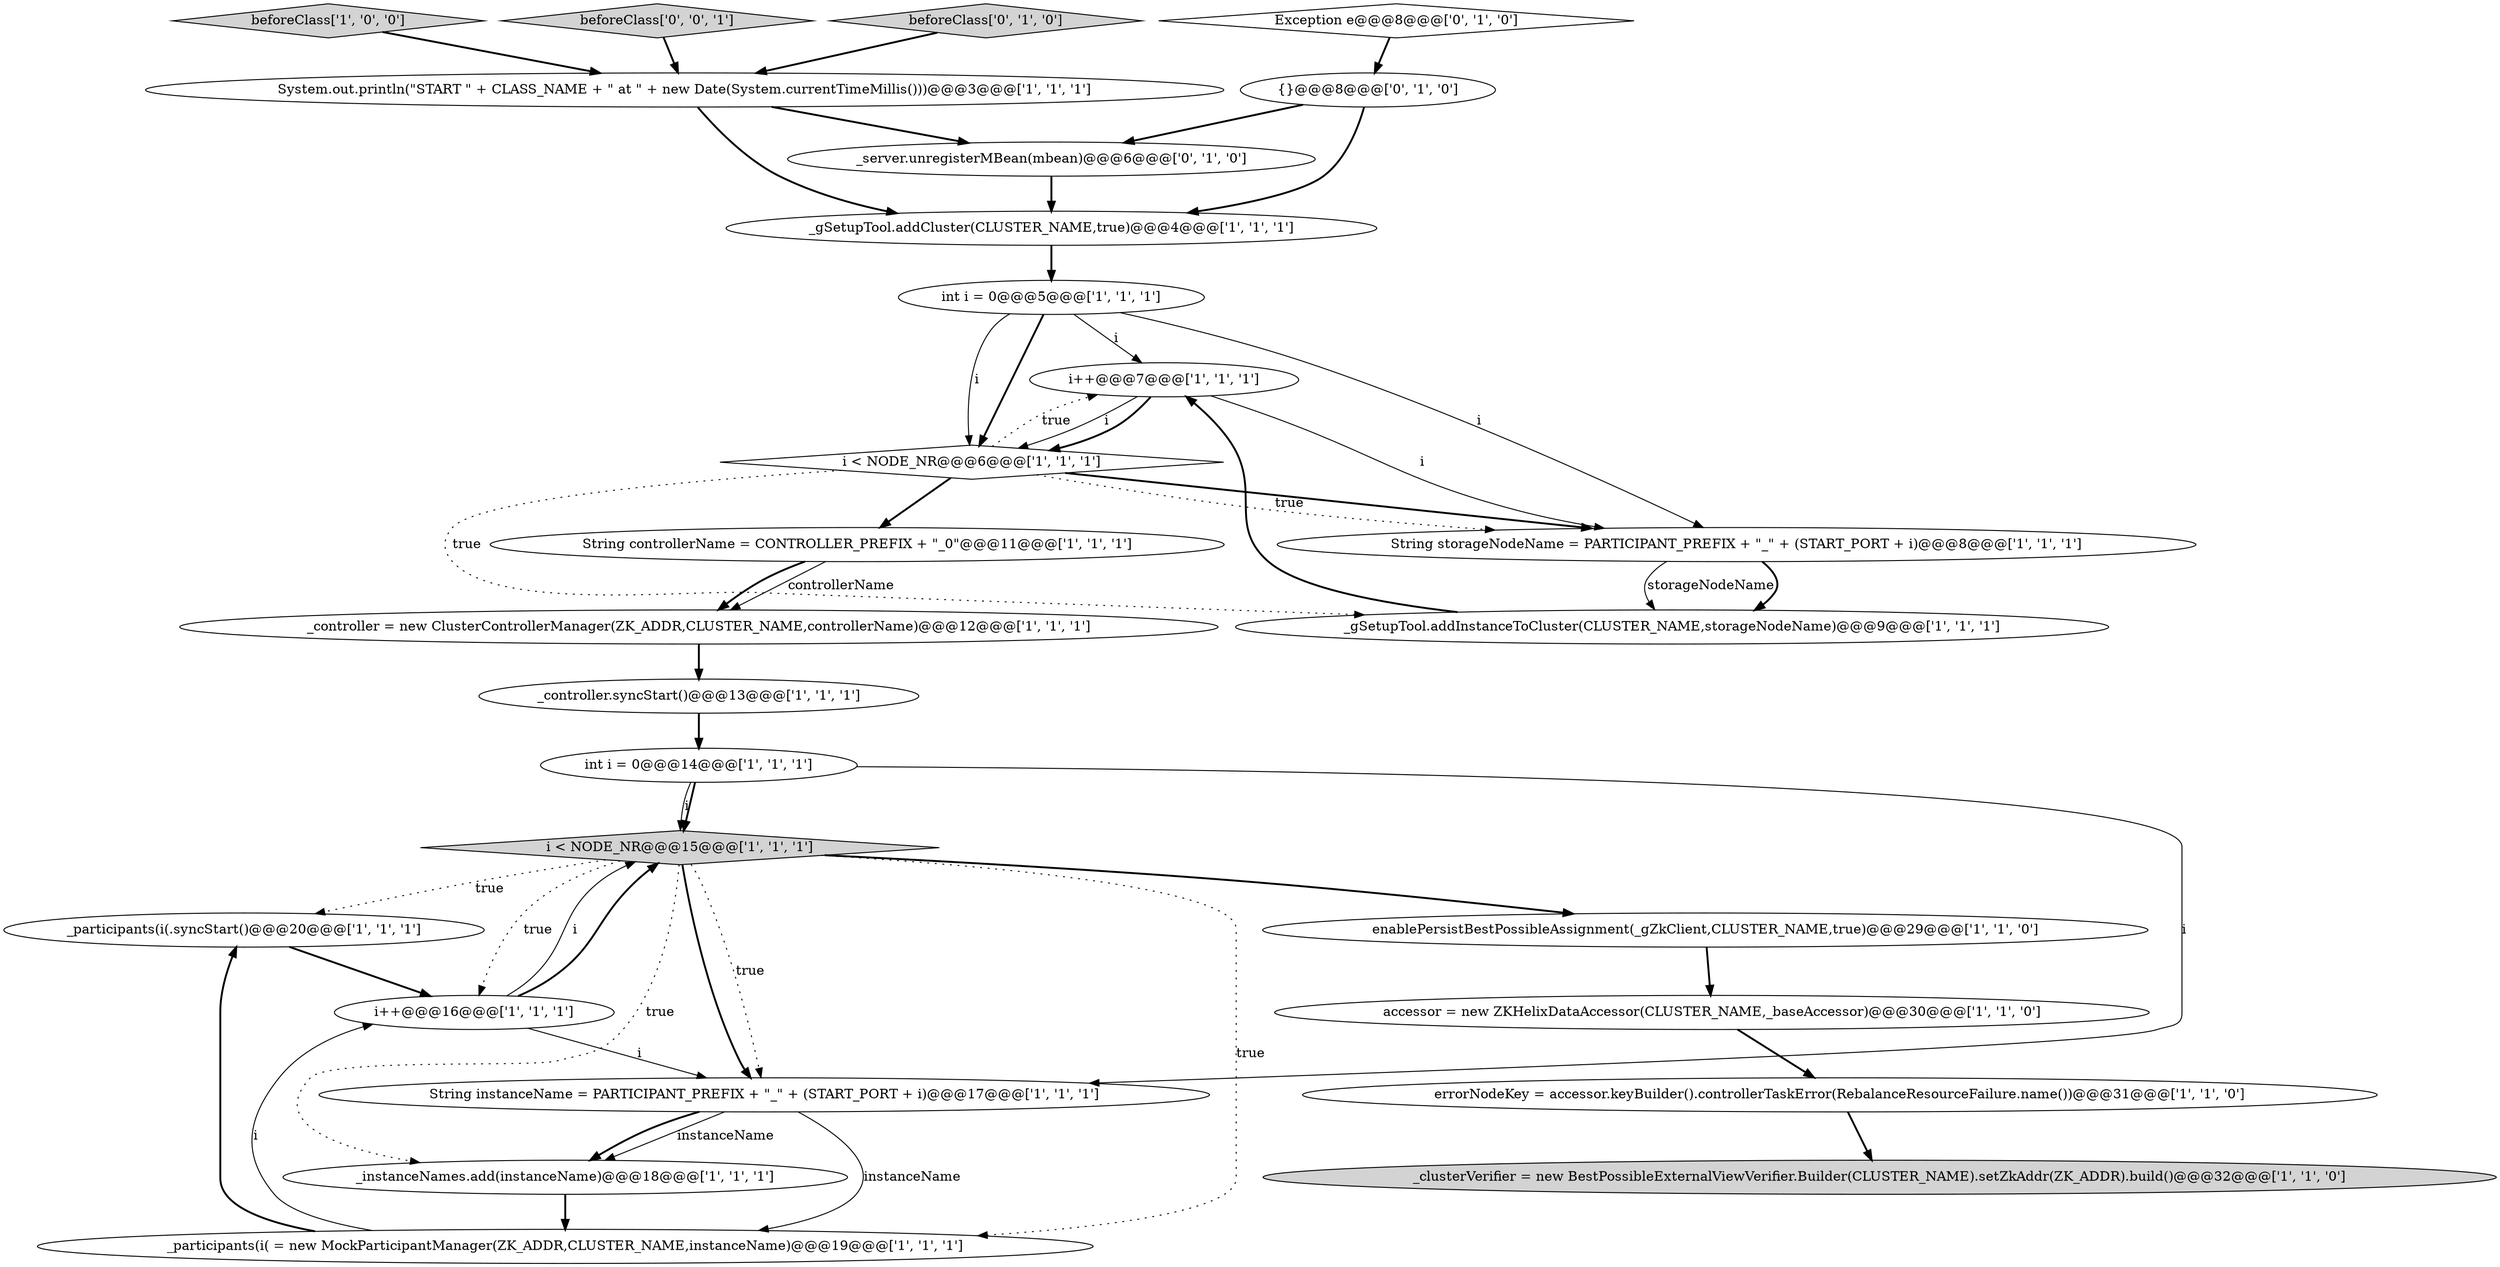 digraph {
8 [style = filled, label = "System.out.println(\"START \" + CLASS_NAME + \" at \" + new Date(System.currentTimeMillis()))@@@3@@@['1', '1', '1']", fillcolor = white, shape = ellipse image = "AAA0AAABBB1BBB"];
10 [style = filled, label = "int i = 0@@@5@@@['1', '1', '1']", fillcolor = white, shape = ellipse image = "AAA0AAABBB1BBB"];
0 [style = filled, label = "_clusterVerifier = new BestPossibleExternalViewVerifier.Builder(CLUSTER_NAME).setZkAddr(ZK_ADDR).build()@@@32@@@['1', '1', '0']", fillcolor = lightgray, shape = ellipse image = "AAA0AAABBB1BBB"];
7 [style = filled, label = "beforeClass['1', '0', '0']", fillcolor = lightgray, shape = diamond image = "AAA0AAABBB1BBB"];
6 [style = filled, label = "i < NODE_NR@@@15@@@['1', '1', '1']", fillcolor = lightgray, shape = diamond image = "AAA0AAABBB1BBB"];
19 [style = filled, label = "_participants(i(.syncStart()@@@20@@@['1', '1', '1']", fillcolor = white, shape = ellipse image = "AAA0AAABBB1BBB"];
25 [style = filled, label = "Exception e@@@8@@@['0', '1', '0']", fillcolor = white, shape = diamond image = "AAA1AAABBB2BBB"];
22 [style = filled, label = "{}@@@8@@@['0', '1', '0']", fillcolor = white, shape = ellipse image = "AAA0AAABBB2BBB"];
3 [style = filled, label = "_participants(i( = new MockParticipantManager(ZK_ADDR,CLUSTER_NAME,instanceName)@@@19@@@['1', '1', '1']", fillcolor = white, shape = ellipse image = "AAA0AAABBB1BBB"];
14 [style = filled, label = "i++@@@7@@@['1', '1', '1']", fillcolor = white, shape = ellipse image = "AAA0AAABBB1BBB"];
21 [style = filled, label = "int i = 0@@@14@@@['1', '1', '1']", fillcolor = white, shape = ellipse image = "AAA0AAABBB1BBB"];
9 [style = filled, label = "_instanceNames.add(instanceName)@@@18@@@['1', '1', '1']", fillcolor = white, shape = ellipse image = "AAA0AAABBB1BBB"];
20 [style = filled, label = "_controller = new ClusterControllerManager(ZK_ADDR,CLUSTER_NAME,controllerName)@@@12@@@['1', '1', '1']", fillcolor = white, shape = ellipse image = "AAA0AAABBB1BBB"];
17 [style = filled, label = "_controller.syncStart()@@@13@@@['1', '1', '1']", fillcolor = white, shape = ellipse image = "AAA0AAABBB1BBB"];
13 [style = filled, label = "_gSetupTool.addInstanceToCluster(CLUSTER_NAME,storageNodeName)@@@9@@@['1', '1', '1']", fillcolor = white, shape = ellipse image = "AAA0AAABBB1BBB"];
4 [style = filled, label = "i < NODE_NR@@@6@@@['1', '1', '1']", fillcolor = white, shape = diamond image = "AAA0AAABBB1BBB"];
24 [style = filled, label = "_server.unregisterMBean(mbean)@@@6@@@['0', '1', '0']", fillcolor = white, shape = ellipse image = "AAA1AAABBB2BBB"];
11 [style = filled, label = "enablePersistBestPossibleAssignment(_gZkClient,CLUSTER_NAME,true)@@@29@@@['1', '1', '0']", fillcolor = white, shape = ellipse image = "AAA0AAABBB1BBB"];
26 [style = filled, label = "beforeClass['0', '0', '1']", fillcolor = lightgray, shape = diamond image = "AAA0AAABBB3BBB"];
15 [style = filled, label = "accessor = new ZKHelixDataAccessor(CLUSTER_NAME,_baseAccessor)@@@30@@@['1', '1', '0']", fillcolor = white, shape = ellipse image = "AAA0AAABBB1BBB"];
5 [style = filled, label = "String storageNodeName = PARTICIPANT_PREFIX + \"_\" + (START_PORT + i)@@@8@@@['1', '1', '1']", fillcolor = white, shape = ellipse image = "AAA0AAABBB1BBB"];
2 [style = filled, label = "String instanceName = PARTICIPANT_PREFIX + \"_\" + (START_PORT + i)@@@17@@@['1', '1', '1']", fillcolor = white, shape = ellipse image = "AAA0AAABBB1BBB"];
23 [style = filled, label = "beforeClass['0', '1', '0']", fillcolor = lightgray, shape = diamond image = "AAA0AAABBB2BBB"];
16 [style = filled, label = "String controllerName = CONTROLLER_PREFIX + \"_0\"@@@11@@@['1', '1', '1']", fillcolor = white, shape = ellipse image = "AAA0AAABBB1BBB"];
1 [style = filled, label = "_gSetupTool.addCluster(CLUSTER_NAME,true)@@@4@@@['1', '1', '1']", fillcolor = white, shape = ellipse image = "AAA0AAABBB1BBB"];
18 [style = filled, label = "i++@@@16@@@['1', '1', '1']", fillcolor = white, shape = ellipse image = "AAA0AAABBB1BBB"];
12 [style = filled, label = "errorNodeKey = accessor.keyBuilder().controllerTaskError(RebalanceResourceFailure.name())@@@31@@@['1', '1', '0']", fillcolor = white, shape = ellipse image = "AAA0AAABBB1BBB"];
2->9 [style = solid, label="instanceName"];
12->0 [style = bold, label=""];
26->8 [style = bold, label=""];
7->8 [style = bold, label=""];
1->10 [style = bold, label=""];
16->20 [style = solid, label="controllerName"];
21->2 [style = solid, label="i"];
17->21 [style = bold, label=""];
4->16 [style = bold, label=""];
22->24 [style = bold, label=""];
21->6 [style = solid, label="i"];
18->2 [style = solid, label="i"];
15->12 [style = bold, label=""];
6->19 [style = dotted, label="true"];
5->13 [style = solid, label="storageNodeName"];
6->11 [style = bold, label=""];
4->5 [style = bold, label=""];
10->4 [style = solid, label="i"];
9->3 [style = bold, label=""];
18->6 [style = solid, label="i"];
11->15 [style = bold, label=""];
14->4 [style = solid, label="i"];
6->2 [style = bold, label=""];
5->13 [style = bold, label=""];
24->1 [style = bold, label=""];
2->3 [style = solid, label="instanceName"];
8->1 [style = bold, label=""];
2->9 [style = bold, label=""];
3->18 [style = solid, label="i"];
10->4 [style = bold, label=""];
23->8 [style = bold, label=""];
3->19 [style = bold, label=""];
10->5 [style = solid, label="i"];
4->14 [style = dotted, label="true"];
6->3 [style = dotted, label="true"];
10->14 [style = solid, label="i"];
6->18 [style = dotted, label="true"];
16->20 [style = bold, label=""];
20->17 [style = bold, label=""];
4->5 [style = dotted, label="true"];
6->9 [style = dotted, label="true"];
14->4 [style = bold, label=""];
8->24 [style = bold, label=""];
4->13 [style = dotted, label="true"];
13->14 [style = bold, label=""];
6->2 [style = dotted, label="true"];
22->1 [style = bold, label=""];
21->6 [style = bold, label=""];
19->18 [style = bold, label=""];
25->22 [style = bold, label=""];
14->5 [style = solid, label="i"];
18->6 [style = bold, label=""];
}
